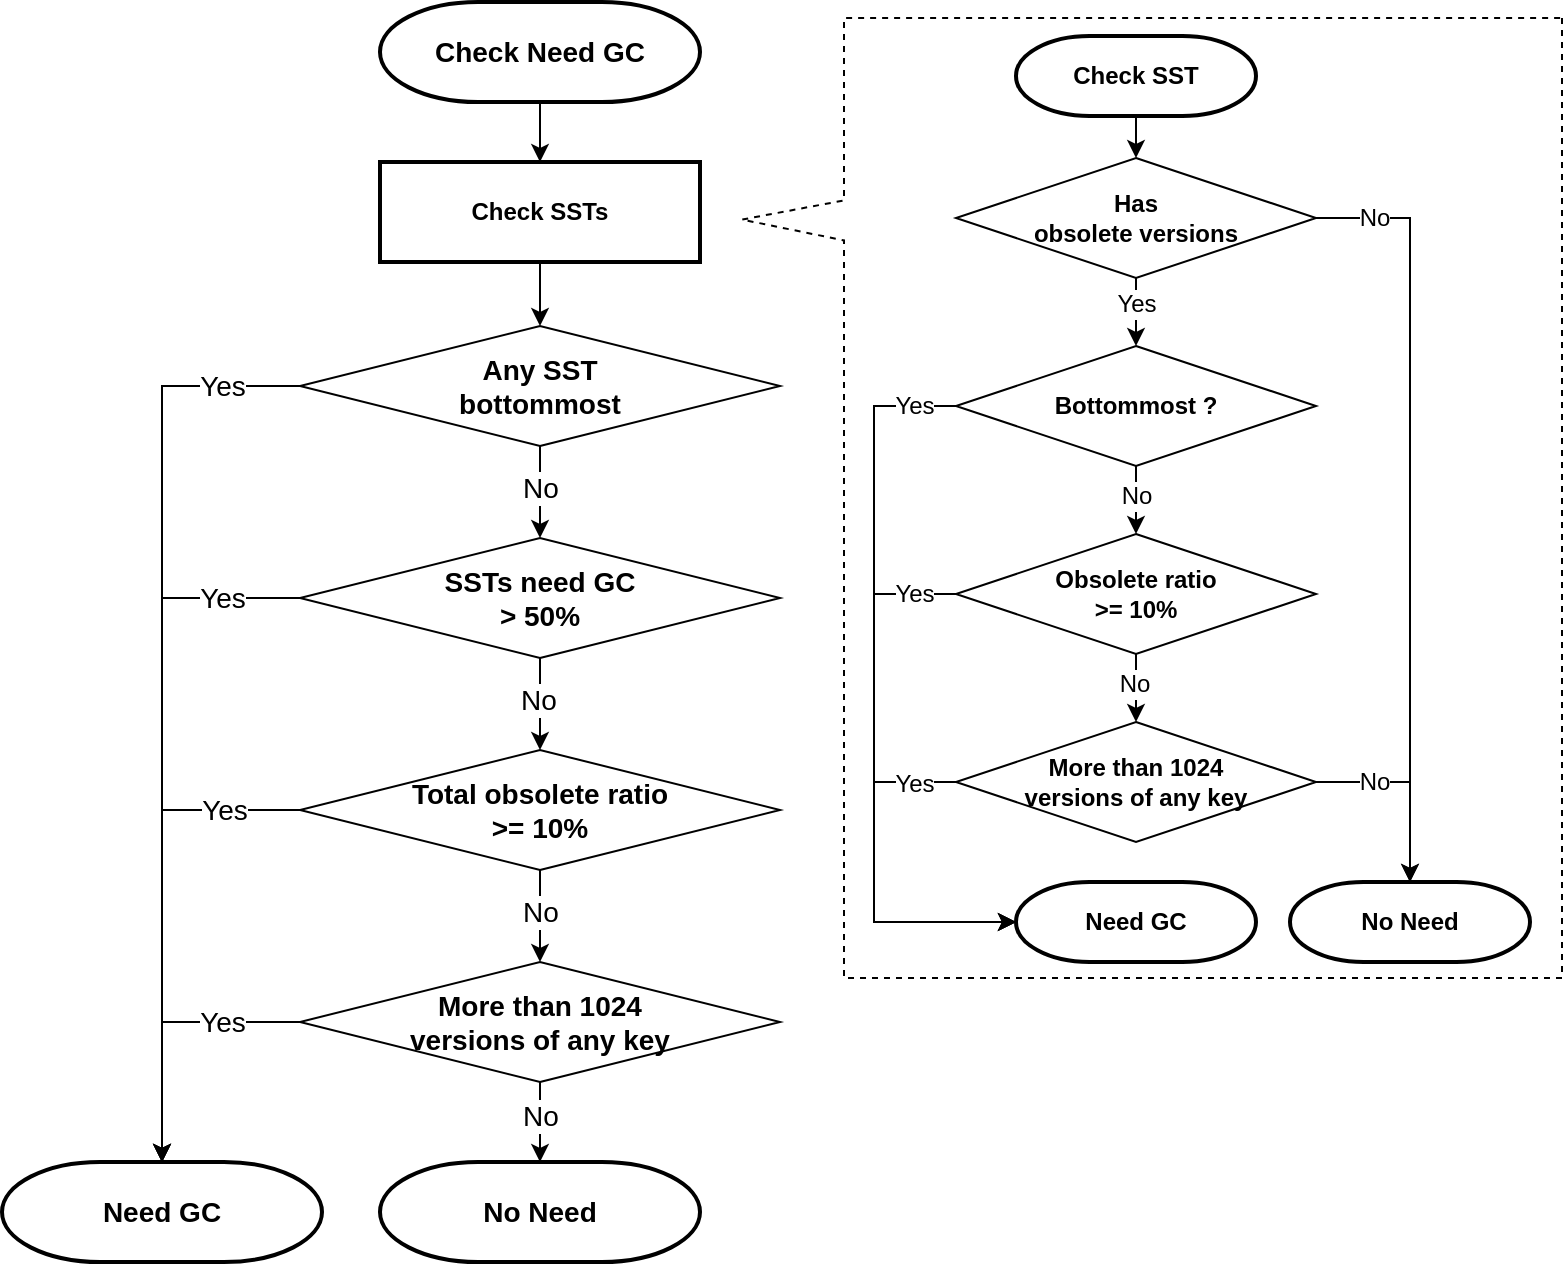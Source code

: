 <?xml version="1.0" encoding="UTF-8"?>
<mxfile version="20.5.3" type="google" pages="2">
  <diagram id="u9OJoQRXPuRStEWOU2zR" name="check">
    <mxGraphModel dx="2066" dy="1072" grid="1" gridSize="10" guides="1" tooltips="1" connect="1" arrows="1" fold="1" page="1" pageScale="1" pageWidth="1100" pageHeight="850" math="0" shadow="0">
      <root>
        <mxCell id="0" />
        <mxCell id="1" parent="0" />
        <mxCell id="mEk4gClJJe3s_4VxKux_-1" value="" style="shape=callout;whiteSpace=wrap;html=1;perimeter=calloutPerimeter;fontSize=14;size=51;position=0.19;position2=0.21;base=20;rounded=0;direction=south;dashed=1;fillColor=none;" vertex="1" parent="1">
          <mxGeometry x="460" y="158" width="410" height="480" as="geometry" />
        </mxCell>
        <mxCell id="mEk4gClJJe3s_4VxKux_-2" value="" style="edgeStyle=orthogonalEdgeStyle;rounded=0;orthogonalLoop=1;jettySize=auto;html=1;fontSize=14;" edge="1" parent="1" source="mEk4gClJJe3s_4VxKux_-4" target="mEk4gClJJe3s_4VxKux_-23">
          <mxGeometry relative="1" as="geometry" />
        </mxCell>
        <mxCell id="mEk4gClJJe3s_4VxKux_-4" value="Check Need GC" style="strokeWidth=2;html=1;shape=mxgraph.flowchart.terminator;whiteSpace=wrap;fontSize=14;fontStyle=1;fillColor=none;" vertex="1" parent="1">
          <mxGeometry x="279" y="150" width="160" height="50" as="geometry" />
        </mxCell>
        <mxCell id="mEk4gClJJe3s_4VxKux_-5" value="" style="edgeStyle=orthogonalEdgeStyle;rounded=0;orthogonalLoop=1;jettySize=auto;html=1;fontSize=12;strokeWidth=1;" edge="1" parent="1" source="mEk4gClJJe3s_4VxKux_-43" target="mEk4gClJJe3s_4VxKux_-10">
          <mxGeometry relative="1" as="geometry">
            <mxPoint x="618.5" y="199" as="sourcePoint" />
          </mxGeometry>
        </mxCell>
        <mxCell id="mEk4gClJJe3s_4VxKux_-8" value="" style="edgeStyle=orthogonalEdgeStyle;rounded=0;orthogonalLoop=1;jettySize=auto;html=1;fontSize=12;" edge="1" parent="1" source="mEk4gClJJe3s_4VxKux_-10" target="mEk4gClJJe3s_4VxKux_-12">
          <mxGeometry relative="1" as="geometry" />
        </mxCell>
        <mxCell id="mEk4gClJJe3s_4VxKux_-9" value="Yes" style="edgeLabel;html=1;align=center;verticalAlign=middle;resizable=0;points=[];fontSize=12;" vertex="1" connectable="0" parent="mEk4gClJJe3s_4VxKux_-8">
          <mxGeometry x="-0.124" y="-1" relative="1" as="geometry">
            <mxPoint x="-1" y="-7" as="offset" />
          </mxGeometry>
        </mxCell>
        <mxCell id="mEk4gClJJe3s_4VxKux_-10" value="Has&lt;br&gt;obsolete versions" style="rhombus;whiteSpace=wrap;html=1;fontSize=12;fontStyle=1;fillColor=none;" vertex="1" parent="1">
          <mxGeometry x="567" y="228" width="180" height="60" as="geometry" />
        </mxCell>
        <mxCell id="ae9Np2OI7ANC6uvOjZQk-8" value="" style="edgeStyle=orthogonalEdgeStyle;rounded=0;orthogonalLoop=1;jettySize=auto;html=1;fontSize=12;" edge="1" parent="1" source="mEk4gClJJe3s_4VxKux_-12" target="mEk4gClJJe3s_4VxKux_-14">
          <mxGeometry relative="1" as="geometry" />
        </mxCell>
        <mxCell id="ae9Np2OI7ANC6uvOjZQk-9" value="No" style="edgeLabel;html=1;align=center;verticalAlign=middle;resizable=0;points=[];fontSize=12;" vertex="1" connectable="0" parent="ae9Np2OI7ANC6uvOjZQk-8">
          <mxGeometry x="0.191" y="1" relative="1" as="geometry">
            <mxPoint x="-1" y="-1" as="offset" />
          </mxGeometry>
        </mxCell>
        <mxCell id="mEk4gClJJe3s_4VxKux_-12" value="Bottommost ?" style="rhombus;whiteSpace=wrap;html=1;fontSize=12;fontStyle=1;fillColor=none;" vertex="1" parent="1">
          <mxGeometry x="567" y="322" width="180" height="60" as="geometry" />
        </mxCell>
        <mxCell id="mEk4gClJJe3s_4VxKux_-13" value="" style="edgeStyle=orthogonalEdgeStyle;rounded=0;orthogonalLoop=1;jettySize=auto;html=1;fontSize=12;entryX=0.5;entryY=0;entryDx=0;entryDy=0;" edge="1" parent="1" source="mEk4gClJJe3s_4VxKux_-14" target="ae9Np2OI7ANC6uvOjZQk-1">
          <mxGeometry relative="1" as="geometry">
            <mxPoint x="618.5" y="469" as="targetPoint" />
          </mxGeometry>
        </mxCell>
        <mxCell id="SD9BQfWV-20rB06QYeOl-1" value="No" style="edgeLabel;html=1;align=center;verticalAlign=middle;resizable=0;points=[];fontSize=12;" vertex="1" connectable="0" parent="mEk4gClJJe3s_4VxKux_-13">
          <mxGeometry x="-0.216" y="-2" relative="1" as="geometry">
            <mxPoint x="1" y="-3" as="offset" />
          </mxGeometry>
        </mxCell>
        <mxCell id="mEk4gClJJe3s_4VxKux_-14" value="Obsolete ratio &lt;br style=&quot;font-size: 12px;&quot;&gt;&amp;gt;= 10%" style="rhombus;whiteSpace=wrap;html=1;fontSize=12;fontStyle=1;fillColor=none;" vertex="1" parent="1">
          <mxGeometry x="567" y="416" width="180" height="60" as="geometry" />
        </mxCell>
        <mxCell id="mEk4gClJJe3s_4VxKux_-17" value="" style="endArrow=classic;html=1;rounded=0;exitX=0;exitY=0.5;exitDx=0;exitDy=0;edgeStyle=orthogonalEdgeStyle;entryX=0;entryY=0.5;entryDx=0;entryDy=0;fontSize=12;entryPerimeter=0;" edge="1" parent="1" source="mEk4gClJJe3s_4VxKux_-12" target="mEk4gClJJe3s_4VxKux_-44">
          <mxGeometry width="50" height="50" relative="1" as="geometry">
            <mxPoint x="683.5" y="254" as="sourcePoint" />
            <mxPoint x="718.5" y="469" as="targetPoint" />
            <Array as="points">
              <mxPoint x="526" y="352" />
              <mxPoint x="526" y="610" />
            </Array>
          </mxGeometry>
        </mxCell>
        <mxCell id="mEk4gClJJe3s_4VxKux_-18" value="Yes" style="edgeLabel;html=1;align=center;verticalAlign=middle;resizable=0;points=[];fontSize=12;labelBackgroundColor=default;" vertex="1" connectable="0" parent="mEk4gClJJe3s_4VxKux_-17">
          <mxGeometry x="-0.65" y="-3" relative="1" as="geometry">
            <mxPoint x="23" y="-24" as="offset" />
          </mxGeometry>
        </mxCell>
        <mxCell id="mEk4gClJJe3s_4VxKux_-19" value="" style="endArrow=classic;html=1;rounded=0;exitX=0;exitY=0.5;exitDx=0;exitDy=0;entryX=0;entryY=0.5;entryDx=0;entryDy=0;edgeStyle=orthogonalEdgeStyle;fontSize=12;entryPerimeter=0;" edge="1" parent="1" source="mEk4gClJJe3s_4VxKux_-14" target="mEk4gClJJe3s_4VxKux_-44">
          <mxGeometry width="50" height="50" relative="1" as="geometry">
            <mxPoint x="693.5" y="264" as="sourcePoint" />
            <mxPoint x="718.5" y="469" as="targetPoint" />
            <Array as="points">
              <mxPoint x="526" y="446" />
              <mxPoint x="526" y="610" />
            </Array>
          </mxGeometry>
        </mxCell>
        <mxCell id="ae9Np2OI7ANC6uvOjZQk-6" value="Yes" style="edgeLabel;html=1;align=center;verticalAlign=middle;resizable=0;points=[];fontSize=12;" vertex="1" connectable="0" parent="mEk4gClJJe3s_4VxKux_-19">
          <mxGeometry x="-0.882" y="3" relative="1" as="geometry">
            <mxPoint x="-5" y="-3" as="offset" />
          </mxGeometry>
        </mxCell>
        <mxCell id="mEk4gClJJe3s_4VxKux_-21" value="" style="edgeStyle=orthogonalEdgeStyle;rounded=0;orthogonalLoop=1;jettySize=auto;html=1;fontSize=14;entryX=0.5;entryY=0;entryDx=0;entryDy=0;" edge="1" parent="1" source="mEk4gClJJe3s_4VxKux_-23" target="mEk4gClJJe3s_4VxKux_-36">
          <mxGeometry relative="1" as="geometry" />
        </mxCell>
        <mxCell id="mEk4gClJJe3s_4VxKux_-23" value="Check SSTs" style="rounded=0;whiteSpace=wrap;html=1;fontSize=12;strokeWidth=2;fontStyle=1" vertex="1" parent="1">
          <mxGeometry x="279" y="230" width="160" height="50" as="geometry" />
        </mxCell>
        <mxCell id="mEk4gClJJe3s_4VxKux_-24" value="" style="edgeStyle=orthogonalEdgeStyle;rounded=0;orthogonalLoop=1;jettySize=auto;html=1;fontSize=14;" edge="1" parent="1" source="mEk4gClJJe3s_4VxKux_-28" target="mEk4gClJJe3s_4VxKux_-33">
          <mxGeometry relative="1" as="geometry" />
        </mxCell>
        <mxCell id="mEk4gClJJe3s_4VxKux_-25" value="No" style="edgeLabel;html=1;align=center;verticalAlign=middle;resizable=0;points=[];fontSize=14;" vertex="1" connectable="0" parent="mEk4gClJJe3s_4VxKux_-24">
          <mxGeometry x="-0.231" y="-1" relative="1" as="geometry">
            <mxPoint y="3" as="offset" />
          </mxGeometry>
        </mxCell>
        <mxCell id="mEk4gClJJe3s_4VxKux_-26" value="" style="edgeStyle=orthogonalEdgeStyle;rounded=0;orthogonalLoop=1;jettySize=auto;html=1;fontSize=14;exitX=0;exitY=0.5;exitDx=0;exitDy=0;" edge="1" parent="1" source="mEk4gClJJe3s_4VxKux_-28" target="mEk4gClJJe3s_4VxKux_-29">
          <mxGeometry relative="1" as="geometry">
            <Array as="points">
              <mxPoint x="170" y="448" />
            </Array>
          </mxGeometry>
        </mxCell>
        <mxCell id="mEk4gClJJe3s_4VxKux_-27" value="Yes" style="edgeLabel;html=1;align=center;verticalAlign=middle;resizable=0;points=[];fontSize=14;labelBackgroundColor=default;" vertex="1" connectable="0" parent="mEk4gClJJe3s_4VxKux_-26">
          <mxGeometry x="-0.612" y="-1" relative="1" as="geometry">
            <mxPoint x="29" y="1" as="offset" />
          </mxGeometry>
        </mxCell>
        <mxCell id="mEk4gClJJe3s_4VxKux_-28" value="SSTs need GC&lt;br style=&quot;font-size: 14px;&quot;&gt;&amp;gt; 50%" style="rhombus;whiteSpace=wrap;html=1;fontSize=14;flipV=1;fontStyle=1;fillColor=none;" vertex="1" parent="1">
          <mxGeometry x="239" y="418" width="240" height="60" as="geometry" />
        </mxCell>
        <mxCell id="mEk4gClJJe3s_4VxKux_-29" value="Need GC" style="strokeWidth=2;html=1;shape=mxgraph.flowchart.terminator;whiteSpace=wrap;fontSize=14;fontStyle=1;fillColor=none;" vertex="1" parent="1">
          <mxGeometry x="90" y="730" width="160" height="50" as="geometry" />
        </mxCell>
        <mxCell id="mEk4gClJJe3s_4VxKux_-30" value="No Need" style="strokeWidth=2;html=1;shape=mxgraph.flowchart.terminator;whiteSpace=wrap;fontSize=14;fontStyle=1;fillColor=none;" vertex="1" parent="1">
          <mxGeometry x="279" y="730" width="160" height="50" as="geometry" />
        </mxCell>
        <mxCell id="mEk4gClJJe3s_4VxKux_-31" value="" style="edgeStyle=orthogonalEdgeStyle;rounded=0;orthogonalLoop=1;jettySize=auto;html=1;fontSize=14;exitX=0.5;exitY=1;exitDx=0;exitDy=0;" edge="1" parent="1" source="ae9Np2OI7ANC6uvOjZQk-10" target="mEk4gClJJe3s_4VxKux_-30">
          <mxGeometry relative="1" as="geometry">
            <mxPoint x="359" y="710" as="sourcePoint" />
          </mxGeometry>
        </mxCell>
        <mxCell id="mEk4gClJJe3s_4VxKux_-32" value="No" style="edgeLabel;html=1;align=center;verticalAlign=middle;resizable=0;points=[];fontSize=14;" vertex="1" connectable="0" parent="mEk4gClJJe3s_4VxKux_-31">
          <mxGeometry x="-0.244" y="1" relative="1" as="geometry">
            <mxPoint x="-1" y="2" as="offset" />
          </mxGeometry>
        </mxCell>
        <mxCell id="ae9Np2OI7ANC6uvOjZQk-11" value="" style="edgeStyle=orthogonalEdgeStyle;rounded=0;orthogonalLoop=1;jettySize=auto;html=1;fontSize=12;" edge="1" parent="1" source="mEk4gClJJe3s_4VxKux_-33" target="ae9Np2OI7ANC6uvOjZQk-10">
          <mxGeometry relative="1" as="geometry" />
        </mxCell>
        <mxCell id="ae9Np2OI7ANC6uvOjZQk-12" value="No" style="edgeLabel;html=1;align=center;verticalAlign=middle;resizable=0;points=[];fontSize=14;" vertex="1" connectable="0" parent="ae9Np2OI7ANC6uvOjZQk-11">
          <mxGeometry x="0.05" relative="1" as="geometry">
            <mxPoint y="-3" as="offset" />
          </mxGeometry>
        </mxCell>
        <mxCell id="mEk4gClJJe3s_4VxKux_-33" value="Total obsolete ratio&lt;br style=&quot;font-size: 14px;&quot;&gt;&amp;gt;= 10%" style="rhombus;whiteSpace=wrap;html=1;fontSize=14;flipV=1;fontStyle=1;fillColor=none;" vertex="1" parent="1">
          <mxGeometry x="239" y="524" width="240" height="60" as="geometry" />
        </mxCell>
        <mxCell id="mEk4gClJJe3s_4VxKux_-34" value="" style="edgeStyle=orthogonalEdgeStyle;rounded=0;orthogonalLoop=1;jettySize=auto;html=1;fontSize=14;" edge="1" parent="1" source="mEk4gClJJe3s_4VxKux_-36" target="mEk4gClJJe3s_4VxKux_-28">
          <mxGeometry relative="1" as="geometry" />
        </mxCell>
        <mxCell id="mEk4gClJJe3s_4VxKux_-35" value="No" style="edgeLabel;html=1;align=center;verticalAlign=middle;resizable=0;points=[];fontSize=14;" vertex="1" connectable="0" parent="mEk4gClJJe3s_4VxKux_-34">
          <mxGeometry x="-0.241" y="1" relative="1" as="geometry">
            <mxPoint x="-1" y="3" as="offset" />
          </mxGeometry>
        </mxCell>
        <mxCell id="mEk4gClJJe3s_4VxKux_-36" value="Any SST&lt;br style=&quot;font-size: 14px;&quot;&gt;bottommost" style="rhombus;whiteSpace=wrap;html=1;fontSize=14;flipV=1;fontStyle=1;fillColor=none;" vertex="1" parent="1">
          <mxGeometry x="239" y="312" width="240" height="60" as="geometry" />
        </mxCell>
        <mxCell id="mEk4gClJJe3s_4VxKux_-39" value="" style="edgeStyle=orthogonalEdgeStyle;rounded=0;orthogonalLoop=1;jettySize=auto;html=1;fontSize=14;exitX=0;exitY=0.5;exitDx=0;exitDy=0;entryX=0.5;entryY=0;entryDx=0;entryDy=0;" edge="1" parent="1" source="mEk4gClJJe3s_4VxKux_-36" target="mEk4gClJJe3s_4VxKux_-29">
          <mxGeometry relative="1" as="geometry">
            <mxPoint x="289" y="237.5" as="sourcePoint" />
            <mxPoint x="180" y="660" as="targetPoint" />
          </mxGeometry>
        </mxCell>
        <mxCell id="mEk4gClJJe3s_4VxKux_-40" value="Yes" style="edgeLabel;html=1;align=center;verticalAlign=middle;resizable=0;points=[];fontSize=14;labelBackgroundColor=default;" vertex="1" connectable="0" parent="mEk4gClJJe3s_4VxKux_-39">
          <mxGeometry x="-0.612" y="-1" relative="1" as="geometry">
            <mxPoint x="31" y="-20" as="offset" />
          </mxGeometry>
        </mxCell>
        <mxCell id="mEk4gClJJe3s_4VxKux_-41" value="" style="edgeStyle=orthogonalEdgeStyle;rounded=0;orthogonalLoop=1;jettySize=auto;html=1;fontSize=14;exitX=0;exitY=0.5;exitDx=0;exitDy=0;entryX=0.5;entryY=0;entryDx=0;entryDy=0;" edge="1" parent="1" source="mEk4gClJJe3s_4VxKux_-33" target="mEk4gClJJe3s_4VxKux_-29">
          <mxGeometry relative="1" as="geometry">
            <mxPoint x="299" y="247.5" as="sourcePoint" />
            <mxPoint x="190" y="670" as="targetPoint" />
          </mxGeometry>
        </mxCell>
        <mxCell id="mEk4gClJJe3s_4VxKux_-42" value="Yes" style="edgeLabel;html=1;align=center;verticalAlign=middle;resizable=0;points=[];fontSize=14;labelBackgroundColor=default;" vertex="1" connectable="0" parent="mEk4gClJJe3s_4VxKux_-41">
          <mxGeometry x="-0.612" y="-1" relative="1" as="geometry">
            <mxPoint x="9" y="1" as="offset" />
          </mxGeometry>
        </mxCell>
        <mxCell id="mEk4gClJJe3s_4VxKux_-43" value="Check SST" style="strokeWidth=2;html=1;shape=mxgraph.flowchart.terminator;whiteSpace=wrap;fontSize=12;fontStyle=1;fillColor=none;" vertex="1" parent="1">
          <mxGeometry x="597" y="167" width="120" height="40" as="geometry" />
        </mxCell>
        <mxCell id="mEk4gClJJe3s_4VxKux_-44" value="Need GC" style="strokeWidth=2;html=1;shape=mxgraph.flowchart.terminator;whiteSpace=wrap;fontSize=12;fontStyle=1;fillColor=none;" vertex="1" parent="1">
          <mxGeometry x="597" y="590" width="120" height="40" as="geometry" />
        </mxCell>
        <mxCell id="mEk4gClJJe3s_4VxKux_-45" value="No Need" style="strokeWidth=2;html=1;shape=mxgraph.flowchart.terminator;whiteSpace=wrap;fontSize=12;fontStyle=1;fillColor=none;" vertex="1" parent="1">
          <mxGeometry x="734" y="590" width="120" height="40" as="geometry" />
        </mxCell>
        <mxCell id="rWVErtLRmmuIr3XewGzB-4" value="" style="endArrow=classic;html=1;rounded=0;exitX=1;exitY=0.5;exitDx=0;exitDy=0;entryX=0.5;entryY=0;entryDx=0;entryDy=0;edgeStyle=orthogonalEdgeStyle;fontSize=12;entryPerimeter=0;" edge="1" parent="1" source="mEk4gClJJe3s_4VxKux_-10" target="mEk4gClJJe3s_4VxKux_-45">
          <mxGeometry width="50" height="50" relative="1" as="geometry">
            <mxPoint x="757" y="455" as="sourcePoint" />
            <mxPoint x="804" y="528" as="targetPoint" />
          </mxGeometry>
        </mxCell>
        <mxCell id="rWVErtLRmmuIr3XewGzB-5" value="No" style="edgeLabel;html=1;align=center;verticalAlign=middle;resizable=0;points=[];fontSize=12;labelBackgroundColor=default;" vertex="1" connectable="0" parent="rWVErtLRmmuIr3XewGzB-4">
          <mxGeometry x="-0.591" relative="1" as="geometry">
            <mxPoint x="-18" y="-31" as="offset" />
          </mxGeometry>
        </mxCell>
        <mxCell id="ae9Np2OI7ANC6uvOjZQk-2" value="" style="edgeStyle=orthogonalEdgeStyle;rounded=0;orthogonalLoop=1;jettySize=auto;html=1;fontSize=12;exitX=0;exitY=0.5;exitDx=0;exitDy=0;entryX=0;entryY=0.5;entryDx=0;entryDy=0;entryPerimeter=0;" edge="1" parent="1" source="ae9Np2OI7ANC6uvOjZQk-1" target="mEk4gClJJe3s_4VxKux_-44">
          <mxGeometry relative="1" as="geometry">
            <Array as="points">
              <mxPoint x="526" y="540" />
              <mxPoint x="526" y="610" />
            </Array>
          </mxGeometry>
        </mxCell>
        <mxCell id="ae9Np2OI7ANC6uvOjZQk-3" value="Yes" style="edgeLabel;html=1;align=center;verticalAlign=middle;resizable=0;points=[];fontSize=12;" vertex="1" connectable="0" parent="ae9Np2OI7ANC6uvOjZQk-2">
          <mxGeometry x="-0.171" y="1" relative="1" as="geometry">
            <mxPoint x="19" y="-34" as="offset" />
          </mxGeometry>
        </mxCell>
        <mxCell id="ae9Np2OI7ANC6uvOjZQk-1" value="More than 1024&lt;br&gt;versions of any key" style="rhombus;whiteSpace=wrap;html=1;fontSize=12;fontStyle=1;fillColor=none;" vertex="1" parent="1">
          <mxGeometry x="567" y="510" width="180" height="60" as="geometry" />
        </mxCell>
        <mxCell id="ae9Np2OI7ANC6uvOjZQk-4" value="" style="endArrow=classic;html=1;rounded=0;exitX=1;exitY=0.5;exitDx=0;exitDy=0;entryX=0.5;entryY=0;entryDx=0;entryDy=0;edgeStyle=orthogonalEdgeStyle;fontSize=12;entryPerimeter=0;" edge="1" parent="1" source="ae9Np2OI7ANC6uvOjZQk-1" target="mEk4gClJJe3s_4VxKux_-45">
          <mxGeometry width="50" height="50" relative="1" as="geometry">
            <mxPoint x="757" y="456" as="sourcePoint" />
            <mxPoint x="804" y="620" as="targetPoint" />
          </mxGeometry>
        </mxCell>
        <mxCell id="ae9Np2OI7ANC6uvOjZQk-5" value="No" style="edgeLabel;html=1;align=center;verticalAlign=middle;resizable=0;points=[];fontSize=12;labelBackgroundColor=default;" vertex="1" connectable="0" parent="ae9Np2OI7ANC6uvOjZQk-4">
          <mxGeometry x="-0.591" relative="1" as="geometry">
            <mxPoint x="9" as="offset" />
          </mxGeometry>
        </mxCell>
        <mxCell id="ae9Np2OI7ANC6uvOjZQk-10" value="More than 1024&lt;br&gt;versions of any key" style="rhombus;whiteSpace=wrap;html=1;fontSize=14;flipV=1;fontStyle=1;fillColor=none;" vertex="1" parent="1">
          <mxGeometry x="239" y="630" width="240" height="60" as="geometry" />
        </mxCell>
        <mxCell id="ae9Np2OI7ANC6uvOjZQk-13" value="" style="edgeStyle=orthogonalEdgeStyle;rounded=0;orthogonalLoop=1;jettySize=auto;html=1;fontSize=14;exitX=0;exitY=0.5;exitDx=0;exitDy=0;entryX=0.5;entryY=0;entryDx=0;entryDy=0;entryPerimeter=0;" edge="1" parent="1" source="ae9Np2OI7ANC6uvOjZQk-10" target="mEk4gClJJe3s_4VxKux_-29">
          <mxGeometry relative="1" as="geometry">
            <mxPoint x="249" y="564" as="sourcePoint" />
            <mxPoint x="180" y="740" as="targetPoint" />
          </mxGeometry>
        </mxCell>
        <mxCell id="ae9Np2OI7ANC6uvOjZQk-14" value="Yes" style="edgeLabel;html=1;align=center;verticalAlign=middle;resizable=0;points=[];fontSize=14;labelBackgroundColor=default;" vertex="1" connectable="0" parent="ae9Np2OI7ANC6uvOjZQk-13">
          <mxGeometry x="-0.612" y="-1" relative="1" as="geometry">
            <mxPoint x="-12" y="1" as="offset" />
          </mxGeometry>
        </mxCell>
      </root>
    </mxGraphModel>
  </diagram>
  <diagram id="71zbKLy9B85_d2CuiTRZ" name="compaction-filter">
    <mxGraphModel dx="2066" dy="1072" grid="1" gridSize="10" guides="1" tooltips="1" connect="1" arrows="1" fold="1" page="1" pageScale="1" pageWidth="1100" pageHeight="850" math="0" shadow="0">
      <root>
        <mxCell id="0" />
        <mxCell id="1" parent="0" />
        <mxCell id="-1UvkGTPB9QEilRbR0c5-1" value="" style="edgeStyle=orthogonalEdgeStyle;rounded=0;orthogonalLoop=1;jettySize=auto;html=1;fontSize=14;" edge="1" parent="1" source="-1UvkGTPB9QEilRbR0c5-3" target="-1UvkGTPB9QEilRbR0c5-6">
          <mxGeometry relative="1" as="geometry" />
        </mxCell>
        <mxCell id="-1UvkGTPB9QEilRbR0c5-3" value="Compaction Filter" style="strokeWidth=2;html=1;shape=mxgraph.flowchart.terminator;whiteSpace=wrap;fontSize=14;fontStyle=1;fillColor=none;flipH=1;" vertex="1" parent="1">
          <mxGeometry x="279" y="140" width="160" height="50" as="geometry" />
        </mxCell>
        <mxCell id="-1UvkGTPB9QEilRbR0c5-4" value="" style="edgeStyle=orthogonalEdgeStyle;rounded=0;orthogonalLoop=1;jettySize=auto;html=1;fontSize=14;entryX=0.5;entryY=0;entryDx=0;entryDy=0;exitX=0.5;exitY=1;exitDx=0;exitDy=0;" edge="1" parent="1" source="-1UvkGTPB9QEilRbR0c5-6" target="-1UvkGTPB9QEilRbR0c5-19">
          <mxGeometry relative="1" as="geometry">
            <mxPoint x="360" y="270" as="sourcePoint" />
          </mxGeometry>
        </mxCell>
        <mxCell id="-1UvkGTPB9QEilRbR0c5-5" value="Yes" style="edgeLabel;html=1;align=center;verticalAlign=middle;resizable=0;points=[];fontSize=14;" vertex="1" connectable="0" parent="-1UvkGTPB9QEilRbR0c5-4">
          <mxGeometry x="-0.108" y="1" relative="1" as="geometry">
            <mxPoint as="offset" />
          </mxGeometry>
        </mxCell>
        <mxCell id="-1UvkGTPB9QEilRbR0c5-6" value="Ts &amp;lt; Safe Point" style="rhombus;whiteSpace=wrap;html=1;fontSize=14;flipV=0;fontStyle=1;fillColor=none;flipH=1;" vertex="1" parent="1">
          <mxGeometry x="259" y="220" width="200" height="55" as="geometry" />
        </mxCell>
        <mxCell id="-1UvkGTPB9QEilRbR0c5-9" value="" style="edgeStyle=orthogonalEdgeStyle;rounded=0;orthogonalLoop=1;jettySize=auto;html=1;fontSize=14;exitX=0;exitY=0.5;exitDx=0;exitDy=0;" edge="1" parent="1" source="xE6OeAyKQgCoA_M102Sh-2" target="-1UvkGTPB9QEilRbR0c5-12">
          <mxGeometry relative="1" as="geometry">
            <mxPoint x="279" y="471.5" as="sourcePoint" />
          </mxGeometry>
        </mxCell>
        <mxCell id="-1UvkGTPB9QEilRbR0c5-10" value="No" style="edgeLabel;html=1;align=center;verticalAlign=middle;resizable=0;points=[];fontSize=14;labelBackgroundColor=default;" vertex="1" connectable="0" parent="-1UvkGTPB9QEilRbR0c5-9">
          <mxGeometry x="-0.612" y="-1" relative="1" as="geometry">
            <mxPoint as="offset" />
          </mxGeometry>
        </mxCell>
        <mxCell id="-1UvkGTPB9QEilRbR0c5-12" value="Mark KEEP" style="strokeWidth=2;html=1;shape=mxgraph.flowchart.terminator;whiteSpace=wrap;fontSize=14;fontStyle=1;fillColor=none;flipH=1;" vertex="1" parent="1">
          <mxGeometry x="90" y="560" width="160" height="50" as="geometry" />
        </mxCell>
        <mxCell id="-1UvkGTPB9QEilRbR0c5-13" value="Scan &amp;amp; Delete" style="strokeWidth=2;html=1;shape=mxgraph.flowchart.terminator;whiteSpace=wrap;fontSize=14;fontStyle=1;fillColor=none;flipH=1;" vertex="1" parent="1">
          <mxGeometry x="279" y="560" width="160" height="50" as="geometry" />
        </mxCell>
        <mxCell id="-1UvkGTPB9QEilRbR0c5-17" value="" style="edgeStyle=orthogonalEdgeStyle;rounded=0;orthogonalLoop=1;jettySize=auto;html=1;fontSize=14;entryX=0.5;entryY=0;entryDx=0;entryDy=0;exitX=0.5;exitY=1;exitDx=0;exitDy=0;" edge="1" parent="1" source="-1UvkGTPB9QEilRbR0c5-19" target="xE6OeAyKQgCoA_M102Sh-2">
          <mxGeometry relative="1" as="geometry">
            <mxPoint x="360" y="390" as="sourcePoint" />
            <mxPoint x="359" y="444" as="targetPoint" />
          </mxGeometry>
        </mxCell>
        <mxCell id="-1UvkGTPB9QEilRbR0c5-18" value="Yes" style="edgeLabel;html=1;align=center;verticalAlign=middle;resizable=0;points=[];fontSize=14;" vertex="1" connectable="0" parent="-1UvkGTPB9QEilRbR0c5-17">
          <mxGeometry x="-0.241" y="1" relative="1" as="geometry">
            <mxPoint x="-1" y="3" as="offset" />
          </mxGeometry>
        </mxCell>
        <mxCell id="-1UvkGTPB9QEilRbR0c5-19" value="Newest ?" style="rhombus;whiteSpace=wrap;html=1;fontSize=14;flipV=0;fontStyle=1;fillColor=none;flipH=1;" vertex="1" parent="1">
          <mxGeometry x="259" y="333" width="200" height="55" as="geometry" />
        </mxCell>
        <mxCell id="-1UvkGTPB9QEilRbR0c5-20" value="" style="edgeStyle=orthogonalEdgeStyle;rounded=0;orthogonalLoop=1;jettySize=auto;html=1;fontSize=14;exitX=0;exitY=0.5;exitDx=0;exitDy=0;entryX=0.5;entryY=0;entryDx=0;entryDy=0;" edge="1" parent="1" source="-1UvkGTPB9QEilRbR0c5-6" target="-1UvkGTPB9QEilRbR0c5-12">
          <mxGeometry relative="1" as="geometry">
            <mxPoint x="289" y="481.5" as="sourcePoint" />
            <mxPoint x="180" y="680" as="targetPoint" />
          </mxGeometry>
        </mxCell>
        <mxCell id="-1UvkGTPB9QEilRbR0c5-21" value="No" style="edgeLabel;html=1;align=center;verticalAlign=middle;resizable=0;points=[];fontSize=14;labelBackgroundColor=default;" vertex="1" connectable="0" parent="-1UvkGTPB9QEilRbR0c5-20">
          <mxGeometry x="-0.612" y="-1" relative="1" as="geometry">
            <mxPoint x="44" y="1" as="offset" />
          </mxGeometry>
        </mxCell>
        <mxCell id="xE6OeAyKQgCoA_M102Sh-1" value="Mark REMOVE" style="strokeWidth=2;html=1;shape=mxgraph.flowchart.terminator;whiteSpace=wrap;fontSize=14;fontStyle=1;fillColor=none;flipH=1;" vertex="1" parent="1">
          <mxGeometry x="470" y="560" width="160" height="50" as="geometry" />
        </mxCell>
        <mxCell id="xE6OeAyKQgCoA_M102Sh-2" value="Deleted or Expired" style="rhombus;whiteSpace=wrap;html=1;fontSize=14;flipV=0;fontStyle=1;fillColor=none;flipH=1;" vertex="1" parent="1">
          <mxGeometry x="259" y="445" width="200" height="55" as="geometry" />
        </mxCell>
        <mxCell id="xE6OeAyKQgCoA_M102Sh-3" value="" style="edgeStyle=orthogonalEdgeStyle;rounded=0;orthogonalLoop=1;jettySize=auto;html=1;fontSize=14;exitX=1;exitY=0.5;exitDx=0;exitDy=0;" edge="1" parent="1" source="-1UvkGTPB9QEilRbR0c5-19" target="xE6OeAyKQgCoA_M102Sh-1">
          <mxGeometry relative="1" as="geometry">
            <mxPoint x="289" y="369.5" as="sourcePoint" />
            <mxPoint x="180" y="570" as="targetPoint" />
          </mxGeometry>
        </mxCell>
        <mxCell id="xE6OeAyKQgCoA_M102Sh-4" value="No" style="edgeLabel;html=1;align=center;verticalAlign=middle;resizable=0;points=[];fontSize=14;labelBackgroundColor=default;" vertex="1" connectable="0" parent="xE6OeAyKQgCoA_M102Sh-3">
          <mxGeometry x="-0.612" y="-1" relative="1" as="geometry">
            <mxPoint x="-15" y="-1" as="offset" />
          </mxGeometry>
        </mxCell>
        <mxCell id="xE6OeAyKQgCoA_M102Sh-7" value="" style="edgeStyle=orthogonalEdgeStyle;rounded=0;orthogonalLoop=1;jettySize=auto;html=1;fontSize=14;exitX=0.5;exitY=1;exitDx=0;exitDy=0;entryX=0.5;entryY=0;entryDx=0;entryDy=0;entryPerimeter=0;" edge="1" parent="1" source="xE6OeAyKQgCoA_M102Sh-2" target="-1UvkGTPB9QEilRbR0c5-13">
          <mxGeometry relative="1" as="geometry">
            <mxPoint x="369" y="397" as="sourcePoint" />
            <mxPoint x="369" y="454" as="targetPoint" />
          </mxGeometry>
        </mxCell>
        <mxCell id="xE6OeAyKQgCoA_M102Sh-8" value="Yes" style="edgeLabel;html=1;align=center;verticalAlign=middle;resizable=0;points=[];fontSize=14;" vertex="1" connectable="0" parent="xE6OeAyKQgCoA_M102Sh-7">
          <mxGeometry x="-0.241" y="1" relative="1" as="geometry">
            <mxPoint x="-1" y="3" as="offset" />
          </mxGeometry>
        </mxCell>
      </root>
    </mxGraphModel>
  </diagram>
</mxfile>
